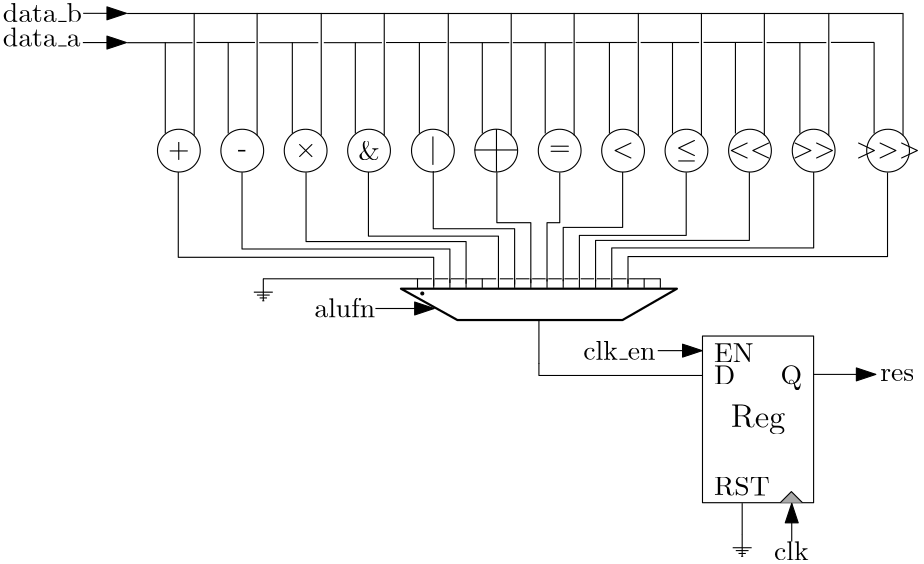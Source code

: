 <?xml version="1.0"?>
<!DOCTYPE ipe SYSTEM "ipe.dtd">
<ipe version="70218" creator="Ipe 7.2.23">
<info created="D:20210502182401" modified="D:20210503192353"/>
<ipestyle name="basic">
<symbol name="arrow/arc(spx)">
<path stroke="sym-stroke" fill="sym-stroke" pen="sym-pen">
0 0 m
-1 0.333 l
-1 -0.333 l
h
</path>
</symbol>
<symbol name="arrow/farc(spx)">
<path stroke="sym-stroke" fill="white" pen="sym-pen">
0 0 m
-1 0.333 l
-1 -0.333 l
h
</path>
</symbol>
<symbol name="arrow/ptarc(spx)">
<path stroke="sym-stroke" fill="sym-stroke" pen="sym-pen">
0 0 m
-1 0.333 l
-0.8 0 l
-1 -0.333 l
h
</path>
</symbol>
<symbol name="arrow/fptarc(spx)">
<path stroke="sym-stroke" fill="white" pen="sym-pen">
0 0 m
-1 0.333 l
-0.8 0 l
-1 -0.333 l
h
</path>
</symbol>
<symbol name="mark/circle(sx)" transformations="translations">
<path fill="sym-stroke">
0.6 0 0 0.6 0 0 e
0.4 0 0 0.4 0 0 e
</path>
</symbol>
<symbol name="mark/disk(sx)" transformations="translations">
<path fill="sym-stroke">
0.6 0 0 0.6 0 0 e
</path>
</symbol>
<symbol name="mark/fdisk(sfx)" transformations="translations">
<group>
<path fill="sym-fill">
0.5 0 0 0.5 0 0 e
</path>
<path fill="sym-stroke" fillrule="eofill">
0.6 0 0 0.6 0 0 e
0.4 0 0 0.4 0 0 e
</path>
</group>
</symbol>
<symbol name="mark/box(sx)" transformations="translations">
<path fill="sym-stroke" fillrule="eofill">
-0.6 -0.6 m
0.6 -0.6 l
0.6 0.6 l
-0.6 0.6 l
h
-0.4 -0.4 m
0.4 -0.4 l
0.4 0.4 l
-0.4 0.4 l
h
</path>
</symbol>
<symbol name="mark/square(sx)" transformations="translations">
<path fill="sym-stroke">
-0.6 -0.6 m
0.6 -0.6 l
0.6 0.6 l
-0.6 0.6 l
h
</path>
</symbol>
<symbol name="mark/fsquare(sfx)" transformations="translations">
<group>
<path fill="sym-fill">
-0.5 -0.5 m
0.5 -0.5 l
0.5 0.5 l
-0.5 0.5 l
h
</path>
<path fill="sym-stroke" fillrule="eofill">
-0.6 -0.6 m
0.6 -0.6 l
0.6 0.6 l
-0.6 0.6 l
h
-0.4 -0.4 m
0.4 -0.4 l
0.4 0.4 l
-0.4 0.4 l
h
</path>
</group>
</symbol>
<symbol name="mark/cross(sx)" transformations="translations">
<group>
<path fill="sym-stroke">
-0.43 -0.57 m
0.57 0.43 l
0.43 0.57 l
-0.57 -0.43 l
h
</path>
<path fill="sym-stroke">
-0.43 0.57 m
0.57 -0.43 l
0.43 -0.57 l
-0.57 0.43 l
h
</path>
</group>
</symbol>
<symbol name="arrow/fnormal(spx)">
<path stroke="sym-stroke" fill="white" pen="sym-pen">
0 0 m
-1 0.333 l
-1 -0.333 l
h
</path>
</symbol>
<symbol name="arrow/pointed(spx)">
<path stroke="sym-stroke" fill="sym-stroke" pen="sym-pen">
0 0 m
-1 0.333 l
-0.8 0 l
-1 -0.333 l
h
</path>
</symbol>
<symbol name="arrow/fpointed(spx)">
<path stroke="sym-stroke" fill="white" pen="sym-pen">
0 0 m
-1 0.333 l
-0.8 0 l
-1 -0.333 l
h
</path>
</symbol>
<symbol name="arrow/linear(spx)">
<path stroke="sym-stroke" pen="sym-pen">
-1 0.333 m
0 0 l
-1 -0.333 l
</path>
</symbol>
<symbol name="arrow/fdouble(spx)">
<path stroke="sym-stroke" fill="white" pen="sym-pen">
0 0 m
-1 0.333 l
-1 -0.333 l
h
-1 0 m
-2 0.333 l
-2 -0.333 l
h
</path>
</symbol>
<symbol name="arrow/double(spx)">
<path stroke="sym-stroke" fill="sym-stroke" pen="sym-pen">
0 0 m
-1 0.333 l
-1 -0.333 l
h
-1 0 m
-2 0.333 l
-2 -0.333 l
h
</path>
</symbol>
<symbol name="arrow/mid-normal(spx)">
<path stroke="sym-stroke" fill="sym-stroke" pen="sym-pen">
0.5 0 m
-0.5 0.333 l
-0.5 -0.333 l
h
</path>
</symbol>
<symbol name="arrow/mid-fnormal(spx)">
<path stroke="sym-stroke" fill="white" pen="sym-pen">
0.5 0 m
-0.5 0.333 l
-0.5 -0.333 l
h
</path>
</symbol>
<symbol name="arrow/mid-pointed(spx)">
<path stroke="sym-stroke" fill="sym-stroke" pen="sym-pen">
0.5 0 m
-0.5 0.333 l
-0.3 0 l
-0.5 -0.333 l
h
</path>
</symbol>
<symbol name="arrow/mid-fpointed(spx)">
<path stroke="sym-stroke" fill="white" pen="sym-pen">
0.5 0 m
-0.5 0.333 l
-0.3 0 l
-0.5 -0.333 l
h
</path>
</symbol>
<symbol name="arrow/mid-double(spx)">
<path stroke="sym-stroke" fill="sym-stroke" pen="sym-pen">
1 0 m
0 0.333 l
0 -0.333 l
h
0 0 m
-1 0.333 l
-1 -0.333 l
h
</path>
</symbol>
<symbol name="arrow/mid-fdouble(spx)">
<path stroke="sym-stroke" fill="white" pen="sym-pen">
1 0 m
0 0.333 l
0 -0.333 l
h
0 0 m
-1 0.333 l
-1 -0.333 l
h
</path>
</symbol>
<anglesize name="22.5 deg" value="22.5"/>
<anglesize name="30 deg" value="30"/>
<anglesize name="45 deg" value="45"/>
<anglesize name="60 deg" value="60"/>
<anglesize name="90 deg" value="90"/>
<arrowsize name="large" value="10"/>
<arrowsize name="small" value="5"/>
<arrowsize name="tiny" value="3"/>
<color name="blue" value="0 0 1"/>
<color name="brown" value="0.647 0.165 0.165"/>
<color name="darkblue" value="0 0 0.545"/>
<color name="darkcyan" value="0 0.545 0.545"/>
<color name="darkgray" value="0.663"/>
<color name="darkgreen" value="0 0.392 0"/>
<color name="darkmagenta" value="0.545 0 0.545"/>
<color name="darkorange" value="1 0.549 0"/>
<color name="darkred" value="0.545 0 0"/>
<color name="gold" value="1 0.843 0"/>
<color name="gray" value="0.745"/>
<color name="green" value="0 1 0"/>
<color name="lightblue" value="0.678 0.847 0.902"/>
<color name="lightcyan" value="0.878 1 1"/>
<color name="lightgray" value="0.827"/>
<color name="lightgreen" value="0.565 0.933 0.565"/>
<color name="lightyellow" value="1 1 0.878"/>
<color name="navy" value="0 0 0.502"/>
<color name="orange" value="1 0.647 0"/>
<color name="pink" value="1 0.753 0.796"/>
<color name="purple" value="0.627 0.125 0.941"/>
<color name="red" value="1 0 0"/>
<color name="seagreen" value="0.18 0.545 0.341"/>
<color name="turquoise" value="0.251 0.878 0.816"/>
<color name="violet" value="0.933 0.51 0.933"/>
<color name="yellow" value="1 1 0"/>
<dashstyle name="dash dot dotted" value="[4 2 1 2 1 2] 0"/>
<dashstyle name="dash dotted" value="[4 2 1 2] 0"/>
<dashstyle name="dashed" value="[4] 0"/>
<dashstyle name="dotted" value="[1 3] 0"/>
<gridsize name="10 pts (~3.5 mm)" value="10"/>
<gridsize name="14 pts (~5 mm)" value="14"/>
<gridsize name="16 pts (~6 mm)" value="16"/>
<gridsize name="20 pts (~7 mm)" value="20"/>
<gridsize name="28 pts (~10 mm)" value="28"/>
<gridsize name="32 pts (~12 mm)" value="32"/>
<gridsize name="4 pts" value="4"/>
<gridsize name="56 pts (~20 mm)" value="56"/>
<gridsize name="8 pts (~3 mm)" value="8"/>
<opacity name="10%" value="0.1"/>
<opacity name="30%" value="0.3"/>
<opacity name="50%" value="0.5"/>
<opacity name="75%" value="0.75"/>
<pen name="fat" value="1.2"/>
<pen name="heavier" value="0.8"/>
<pen name="ultrafat" value="2"/>
<symbolsize name="large" value="5"/>
<symbolsize name="small" value="2"/>
<symbolsize name="tiny" value="1.1"/>
<textsize name="Huge" value="\Huge"/>
<textsize name="LARGE" value="\LARGE"/>
<textsize name="Large" value="\Large"/>
<textsize name="footnote" value="\footnotesize"/>
<textsize name="huge" value="\huge"/>
<textsize name="large" value="\large"/>
<textsize name="small" value="\small"/>
<textsize name="tiny" value="\tiny"/>
<textstyle name="center" begin="\begin{center}" end="\end{center}"/>
<textstyle name="item" begin="\begin{itemize}\item{}" end="\end{itemize}"/>
<textstyle name="itemize" begin="\begin{itemize}" end="\end{itemize}"/>
<tiling name="falling" angle="-60" step="4" width="1"/>
<tiling name="rising" angle="30" step="4" width="1"/>
</ipestyle>
<page>
<layer name="alpha"/>
<view layers="alpha" active="alpha"/>
<text layer="alpha" matrix="1 0 0 1 40.2447 -26.1463" transformations="translations" pos="42.0637 803.434" stroke="black" type="label" width="28.493" height="6.918" depth="0" valign="baseline">data\_b</text>
<text matrix="1 0 0 1 39.8546 -18.9689" transformations="translations" pos="42.4538 787.439" stroke="black" type="label" width="27.94" height="6.918" depth="0" valign="baseline">data\_a</text>
<group matrix="1 0 0 1 0 -0.00017508">
<path stroke="black">
140.809 737.131 m
140.809 770 l
</path>
<path stroke="black">
151.218 736.447 m
151.218 780.545 l
</path>
</group>
<group matrix="1 0 0 1 22.6523 -0.00033081">
<path stroke="black">
140.809 737.131 m
140.809 770 l
</path>
<path stroke="black">
151.218 736.447 m
151.218 780.545 l
</path>
</group>
<group matrix="1 0 0 1 45.7368 -0.00033081">
<path stroke="black">
140.809 737.131 m
140.809 770 l
</path>
<path stroke="black">
151.218 736.447 m
151.218 780.545 l
</path>
</group>
<group matrix="1 0 0 1 68.4182 -0.00033081">
<path stroke="black">
140.809 737.131 m
140.809 770 l
</path>
<path stroke="black">
151.218 736.447 m
151.218 780.545 l
</path>
</group>
<group matrix="1 0 0 1 91.475 -0.00033081">
<path stroke="black">
140.809 737.131 m
140.809 770 l
</path>
<path stroke="black">
151.218 736.447 m
151.218 780.545 l
</path>
</group>
<group matrix="1 0 0 1 114.127 -0.00033081">
<path stroke="black">
140.809 737.131 m
140.809 770 l
</path>
<path stroke="black">
151.218 736.447 m
151.218 780.545 l
</path>
</group>
<group matrix="1 0 0 1 136.779 -0.00033081">
<path stroke="black">
140.809 737.131 m
140.809 770 l
</path>
<path stroke="black">
151.218 736.447 m
151.218 780.545 l
</path>
</group>
<group matrix="1 0 0 1 159.893 -0.00033081">
<path stroke="black">
140.809 737.131 m
140.809 770 l
</path>
<path stroke="black">
151.218 736.447 m
151.218 780.545 l
</path>
</group>
<group matrix="1 0 0 1 182.601 -0.00033081">
<path stroke="black">
140.809 737.131 m
140.809 770 l
</path>
<path stroke="black">
151.218 736.447 m
151.218 780.545 l
</path>
</group>
<group matrix="1 0 0 1 205.254 -0.00033081">
<path stroke="black">
140.809 737.131 m
140.809 770 l
</path>
<path stroke="black">
151.218 736.447 m
151.218 780.545 l
</path>
</group>
<group matrix="1 0 0 1 228.453 -0.00033081">
<path stroke="black">
140.809 737.131 m
140.809 770 l
</path>
<path stroke="black">
151.218 736.447 m
151.218 780.545 l
</path>
</group>
<group matrix="1 0 0 1 255.18 -0.00033081">
<path stroke="black">
140.809 737.131 m
140.809 770 l
</path>
<path stroke="black">
151.218 736.447 m
151.218 780.545 l
</path>
</group>
<path stroke="black">
406.353 780.349 m
127.059 780.349 l
</path>
<path stroke="0">
395.99 769.923 m
380.447 769.923 l
</path>
<path stroke="0">
378.782 769.886 m
357.281 769.886 l
</path>
<path stroke="0">
355.801 769.923 m
334.573 769.923 l
</path>
<path stroke="0">
332.994 769.911 m
311.943 769.911 l
311.943 769.911 l
</path>
<path stroke="0">
310.538 769.898 m
288.547 769.898 l
</path>
<path stroke="0">
287.417 769.862 m
265.916 769.862 l
</path>
<path stroke="0">
264.653 769.851 m
243.189 769.851 l
</path>
<path stroke="0">
241.999 769.892 m
220.28 769.892 l
</path>
<path stroke="0">
218.805 769.847 m
197.879 769.847 l
</path>
<path stroke="0">
195.891 769.847 m
174.614 769.847 l
</path>
<path stroke="0">
173.093 769.898 m
152.047 769.898 l
</path>
<path matrix="1 0 0 1 0.066948 0" stroke="0">
150.559 769.827 m
126.992 769.827 l
</path>
<path matrix="1 0 0 1 -0.0337554 -0.118144" stroke="0" arrow="normal/normal">
111.284 780.525 m
126.853 780.525 l
</path>
<path matrix="1 0 0 1 -0.249906 -0.25" stroke="0" arrow="normal/normal">
111.391 770.129 m
127.066 770.129 l
</path>
<path matrix="1 0 0 1 2.26586 0" stroke="0">
273.056 669.983 m
273.056 654.17 l
</path>
<group matrix="1 0 0 1 94.4074 0">
<path matrix="0.310172 0 0 -0.0871639 71.8193 725.783" stroke="0" fill="white" pen="heavier">
191.62 510.692 m
257.048 640.008 l
448.713 640.008 l
511.832 510.692 l
h
</path>
<path matrix="0 -1 -1 0 554.136 912.271" stroke="black" fill="black">
0.528099 0 0 0.528099 232.719 415.21 e
</path>
<group matrix="1 0 0 1 -1.59999 0">
<path stroke="black">
138.805 681.568 m
138.805 684.959 l
</path>
<path matrix="1 0 0 1 5.8283 0.00020393" stroke="black">
138.805 681.568 m
138.805 684.959 l
</path>
<path matrix="1 0 0 1 11.6562 0.00020393" stroke="black">
138.805 681.568 m
138.805 684.959 l
</path>
<path matrix="1 0 0 1 17.4842 0.00020393" stroke="black">
138.805 681.568 m
138.805 684.959 l
</path>
<path matrix="1 0 0 1 23.3121 0.00020393" stroke="black">
138.805 681.568 m
138.805 684.959 l
</path>
<path matrix="1 0 0 1 29.1401 0.00020393" stroke="black">
138.805 681.568 m
138.805 684.959 l
</path>
<path matrix="1 0 0 1 34.968 0.00020393" stroke="black">
138.805 681.568 m
138.805 684.959 l
</path>
<path matrix="1 0 0 1 40.796 0.00020393" stroke="black">
138.805 681.568 m
138.805 684.959 l
</path>
<path matrix="1 0 0 1 46.6239 0.00020393" stroke="black">
138.805 681.568 m
138.805 684.959 l
</path>
<path matrix="1 0 0 1 52.4519 0.00020393" stroke="black">
138.805 681.568 m
138.805 684.959 l
</path>
<path matrix="1 0 0 1 58.2798 0.00020393" stroke="black">
138.805 681.568 m
138.805 684.959 l
</path>
<path matrix="1 0 0 1 64.1078 0.00020393" stroke="black">
138.805 681.568 m
138.805 684.959 l
</path>
<path matrix="1 0 0 1 69.9357 0.00020393" stroke="black">
138.805 681.568 m
138.805 684.959 l
</path>
<path matrix="1 0 0 1 75.7636 0.00020393" stroke="black">
138.805 681.568 m
138.805 684.959 l
</path>
<path matrix="1 0 0 1 81.5916 0.00020393" stroke="black">
138.805 681.568 m
138.805 684.959 l
</path>
<path matrix="1 0 0 1 87.4195 0.00020393" stroke="black">
138.805 681.568 m
138.805 684.959 l
</path>
</group>
</group>
<text matrix="1 0 0 1 92.3142 -4.4592" transformations="translations" pos="102.16 675.449" stroke="black" type="label" width="21.863" height="6.918" depth="0" valign="baseline">alufn</text>
<path matrix="1 0 0 1 94.4074 0" stroke="black" arrow="normal/normal">
122.048 674.148 m
143.185 674.148 l
</path>
<path matrix="0.999117 0 0 1 94.4525 0" stroke="black">
51.0799 723.255 m
51.0799 692.578 l
143.111 692.578 l
143.111 682.307 l
</path>
<path matrix="1.0012 0 0 1.00051 94.3182 -0.37198" stroke="black">
74.0329 723.198 m
74.0329 695.579 l
148.773 695.579 l
148.773 683.35 l
</path>
<path matrix="1 0 0 1 94.4074 0" stroke="black">
97.079 723.147 m
97.079 698.236 l
154.691 698.236 l
154.691 683.062 l
</path>
<path matrix="1.14237 0 0 1.00932 77.3895 -6.73799" stroke="black">
119.535 723.271 m
119.535 700.411 l
160.508 700.411 l
160.508 684.609 l
</path>
<path matrix="1.24061 0 0 0.993264 60.0313 4.87669" stroke="black">
142.871 723.596 m
142.871 702.723 l
166.484 702.723 l
166.484 682.483 l
</path>
<path matrix="1.90736 0 0 1.00172 -56.0076 -1.24304" stroke="black">
165.772 723.155 m
165.772 705.06 l
172.182 705.06 l
172.182 683.314 l
</path>
<path matrix="0.396849 0 0 1.01264 208.047 -9.13927" stroke="black">
188.411 723.074 m
188.411 705.254 l
176.861 705.254 l
176.861 684.377 l
</path>
<path matrix="0.786056 0 0 1 139.56 0" stroke="black">
211.05 723.288 m
211.05 703.343 l
183.84 703.343 l
183.84 683.981 l
</path>
<path matrix="0.870785 0 0 1.00048 124.635 -0.348314" stroke="black">
233.932 723.143 m
233.932 700.47 l
189.774 700.47 l
189.774 684.855 l
</path>
<path matrix="0.900839 0 0 1.00541 119.859 -3.91403" stroke="black">
256.67 723.25 m
256.67 698.793 l
195.213 698.793 l
195.213 684.14 l
</path>
<path matrix="0.928279 0 0 0.998039 114.476 1.41824" stroke="black">
279.822 723.257 m
279.822 695.9 l
201.519 695.9 l
201.519 681.835 l
</path>
<path matrix="0.939658 0 0 1.01405 112.896 -10.1558" stroke="black">
306.409 723.113 m
306.409 693.258 l
206.983 693.258 l
206.983 683.534 l
</path>
<path matrix="1 0 0 1 6.20482 240.229" stroke="black">
328 424 m
328 364 l
368 364 l
368 424 l
h
</path>
<text matrix="1 0 0 1 4.36982 247.302" transformations="translations" pos="340 384" stroke="black" type="label" width="19.67" height="8.174" depth="2.32" valign="baseline" size="large">Reg</text>
<path matrix="1 0 0 1 6.20482 248.229" stroke="black" fill="darkgray">
356 356 m
360 360 l
364 356 l
</path>
<text matrix="1 0 0 1 -2.89238 235.544" transformations="translations" pos="362.871 347.966" stroke="black" type="label" width="12.453" height="6.918" depth="0" valign="baseline">clk</text>
<text matrix="1 0 0 1 -7.00208 243.669" transformations="translations" pos="298.288 412.008" stroke="black" type="label" width="26.003" height="6.918" depth="0" valign="baseline">clk\_en</text>
<path matrix="2.19153 0 0 2.6619 -384.41 -434.39" stroke="black" arrow="normal/normal">
320.555 410.746 m
327.826 410.746 l
</path>
<text matrix="1 0 0 1 6.33032 242.825" transformations="translations" pos="332 404" stroke="black" type="label" width="7.61" height="6.808" depth="0" valign="baseline">D</text>
<text matrix="1 0 0 1 10.3303 242.825" transformations="translations" pos="352 404" stroke="black" type="label" width="7.749" height="6.815" depth="1.93" valign="baseline">Q</text>
<text matrix="1 0 0 1 6.33032 286.825" transformations="translations" pos="332 368" stroke="black" type="label" width="14.252" height="6.808" depth="0" valign="baseline">EN</text>
<text matrix="1 0 0 1 6.33032 242.825" transformations="translations" pos="332 364" stroke="black" type="label" width="20.064" height="6.808" depth="0" valign="baseline">RST</text>
<path matrix="-0.303025 0 0 2.04368 470.057 -123.455" stroke="black" arrow="normal/normal">
342.294 349.228 m
342.294 355.946 l
</path>
<path matrix="1 0 0 1 86.6125 249.409" stroke="black">
261.88 343.471 m
261.88 335.512 l
</path>
<group matrix="1 0 0 1 85.778 248.11">
<path matrix="1 0 0 1 -0.349667 0" stroke="black">
259.651 339.909 m
266.478 339.909 l
</path>
<path matrix="1 0 0 1 -0.19981 0" stroke="black">
260.617 338.876 m
265.212 338.876 l
</path>
<path matrix="1 0 0 1 -0.116556 0.166508" stroke="black">
261.516 337.677 m
264.147 337.677 l
</path>
<path stroke="black">
262.348 336.812 m
263.081 336.812 l
</path>
</group>
<path matrix="0.999491 0 0 1 0.170207 0" stroke="0">
334.192 650.037 m
275.289 650.037 l
275.289 654.41 l
</path>
<text matrix="1 0 0 1 -0.136951 0" transformations="translations" pos="398.338 648.052" stroke="0" type="label" width="12.26" height="4.289" depth="0" valign="baseline">res</text>
<path stroke="0" arrow="normal/normal">
374.199 650.424 m
396.603 650.424 l
</path>
<path matrix="1 0 0 1 0.05 0" stroke="0">
348.443 592.759 m
348.443 604.075 l
</path>
<group matrix="1 0 0 1 -99.5477 325.743">
<path matrix="1 0 0 1 14.8719 -14.8719" stroke="black">
7.69922 0 0 7.69922 230.379 420.104 e
</path>
<text matrix="1 0 0 1 6.78478 -50.011" transformations="translations" pos="234.592 452.752" stroke="black" type="label" width="7.749" height="5.812" depth="0.83" valign="baseline">+</text>
</group>
<group matrix="1 0 0 1 57.0783 10.599">
<path matrix="1 0 0 1 113.561 300.272" stroke="black">
7.69922 0 0 7.69922 230.379 420.104 e
</path>
<text matrix="1 0 0 1 97.7249 265.134" transformations="translations" pos="234.592 452.752" stroke="black" type="label" width="23.246" height="5.37" depth="0.39" valign="baseline" style="math">&gt;&gt;&gt;</text>
</group>
<group matrix="1 0 0 1 50.9534 9.47602">
<path matrix="1 0 0 1 92.8922 301.395" stroke="black">
7.69922 0 0 7.69922 230.379 420.104 e
</path>
<text matrix="1 0 0 1 80.9307 266.257" transformations="translations" pos="234.592 452.752" stroke="black" type="label" width="15.497" height="5.37" depth="0.39" valign="baseline" style="math">&gt;&gt;</text>
</group>
<group matrix="1 0 0 1 57.2392 7.67902">
<path matrix="1 0 0 1 63.6872 303.192" stroke="black">
7.69922 0 0 7.69922 230.379 420.104 e
</path>
<text matrix="1 0 0 1 51.7257 268.054" transformations="translations" pos="234.592 452.752" stroke="black" type="label" width="15.497" height="5.37" depth="0.39" valign="baseline" style="math">&lt;&lt;</text>
</group>
<group matrix="1 0 0 1 55.5033 7.82802">
<path matrix="1 0 0 1 42.5532 303.043" stroke="black">
7.69922 0 0 7.69922 230.379 420.104 e
</path>
<text matrix="1 0 0 1 34.4657 267.9" transformations="translations" pos="234.592 452.752" stroke="black" type="label" width="7.749" height="6.341" depth="1.35" valign="baseline" style="math">\leq</text>
</group>
<group matrix="1 0 0 1 55.7488 8.03919">
<path matrix="1 0 0 1 19.4872 302.832" stroke="black">
7.69922 0 0 7.69922 230.379 420.104 e
</path>
<text matrix="1 0 0 1 11.3997 267.694" transformations="translations" pos="234.592 452.752" stroke="black" type="label" width="7.749" height="5.37" depth="0.39" valign="baseline">\textless</text>
</group>
<group matrix="1 0 0 1 53.5969 6.91619">
<path matrix="1 0 0 1 -1.18149 303.955" stroke="black">
7.69922 0 0 7.69922 230.379 420.104 e
</path>
<text matrix="1 0 0 1 -9.26899 269.479" transformations="translations" pos="234.592 452.752" stroke="black" type="label" width="7.749" height="3.655" depth="0" valign="baseline">=</text>
</group>
<group matrix="1 0 0 1 54.5319 2.92023">
<path matrix="1 0 0 1 -70.7464 307.951" stroke="black">
7.69922 0 0 7.69922 230.379 420.104 e
</path>
<text matrix="1 0 0 1 -78.8339 271.844" transformations="translations" pos="234.592 452.752" stroke="black" type="label" width="7.749" height="6.918" depth="0" valign="baseline">\&amp;</text>
</group>
<group matrix="1 0 0 1 52.3795 1.79728">
<path matrix="1 0 0 1 -91.4147 309.074" stroke="black">
7.69922 0 0 7.69922 230.379 420.104 e
</path>
<text matrix="1 0 0 1 -99.5022 273.935" transformations="translations" pos="234.592 452.752" stroke="black" type="label" width="7.749" height="5.812" depth="0.83" valign="baseline" style="math">\times</text>
</group>
<group matrix="1 0 0 1 58.7647 0">
<path matrix="1 0 0 1 -120.62 310.871" stroke="black">
7.69922 0 0 7.69922 230.379 420.104 e
</path>
<text matrix="1 0 0 1 -126.494 276.079" transformations="translations" pos="234.592 452.752" stroke="black" type="label" width="3.321" height="4.289" depth="0" valign="baseline">-</text>
</group>
<group matrix="1 0 0 1 81.0926 5.28837">
<path matrix="1 0 0 1 -51.5205 305.603" stroke="black">
7.69922 0 0 7.69922 230.379 420.104 e
</path>
<path stroke="black">
178.944 733.396 m
178.944 718.098 l
</path>
<path stroke="black">
170.991 725.929 m
186.411 725.929 l
</path>
</group>
<path matrix="1 0 0 1 6.77419 310.871" stroke="black">
7.69922 0 0 7.69922 230.379 420.104 e
</path>
<path matrix="1 0 0 1 -0.192463 -0.805611" stroke="black">
237.346 736.893 m
237.346 726.668 l
</path>
<path matrix="1 0 0 1 -85.7798 341.409" stroke="black">
261.88 343.471 m
261.88 335.512 l
</path>
<group matrix="1 0 0 1 -86.6143 340.11">
<path matrix="1 0 0 1 -0.349667 0" stroke="black">
259.651 339.909 m
266.478 339.909 l
</path>
<path matrix="1 0 0 1 -0.19981 0" stroke="black">
260.617 338.876 m
265.212 338.876 l
</path>
<path matrix="1 0 0 1 -0.116556 0.166508" stroke="black">
261.516 337.677 m
264.147 337.677 l
</path>
<path stroke="black">
262.348 336.812 m
263.081 336.812 l
</path>
</group>
<path stroke="0">
319.016 684.834 m
307.826 684.834 l
</path>
<path matrix="1 0 0 1 -0.0254137 0.01" stroke="0">
306.846 684.824 m
301.989 684.824 l
</path>
<path matrix="1 0 0 1 -5.84244 0.0104684" stroke="0">
306.846 684.824 m
301.989 684.824 l
</path>
<path matrix="1 0 0 1 -11.6592 0.0104684" stroke="0">
306.846 684.824 m
301.989 684.824 l
</path>
<path matrix="1 0 0 1 -17.4759 0.0104684" stroke="0">
306.846 684.824 m
301.989 684.824 l
</path>
<path matrix="1 0 0 1 -23.2926 0.0104684" stroke="0">
306.846 684.824 m
301.989 684.824 l
</path>
<path matrix="1 0 0 1 -29.1093 0.0104684" stroke="0">
306.846 684.824 m
301.989 684.824 l
</path>
<path matrix="1 0 0 1 -34.926 0.0104684" stroke="0">
306.846 684.824 m
301.989 684.824 l
</path>
<path matrix="1 0 0 1 -40.7427 0.0104684" stroke="0">
306.846 684.824 m
301.989 684.824 l
</path>
<path matrix="1 0 0 1 -58.3238 0.0104684" stroke="0">
306.846 684.824 m
301.989 684.824 l
</path>
<path matrix="1 0 0 1 -64.1862 0.0104684" stroke="0">
306.846 684.824 m
301.989 684.824 l
</path>
<path matrix="1 0 0 1 -0.119734 -0.860216" stroke="0">
249.647 685.695 m
260.041 685.695 l
</path>
<path matrix="1 0 0 1 0 -0.0912486" stroke="0">
176.012 684.926 m
236.797 684.926 l
</path>
</page>
</ipe>
